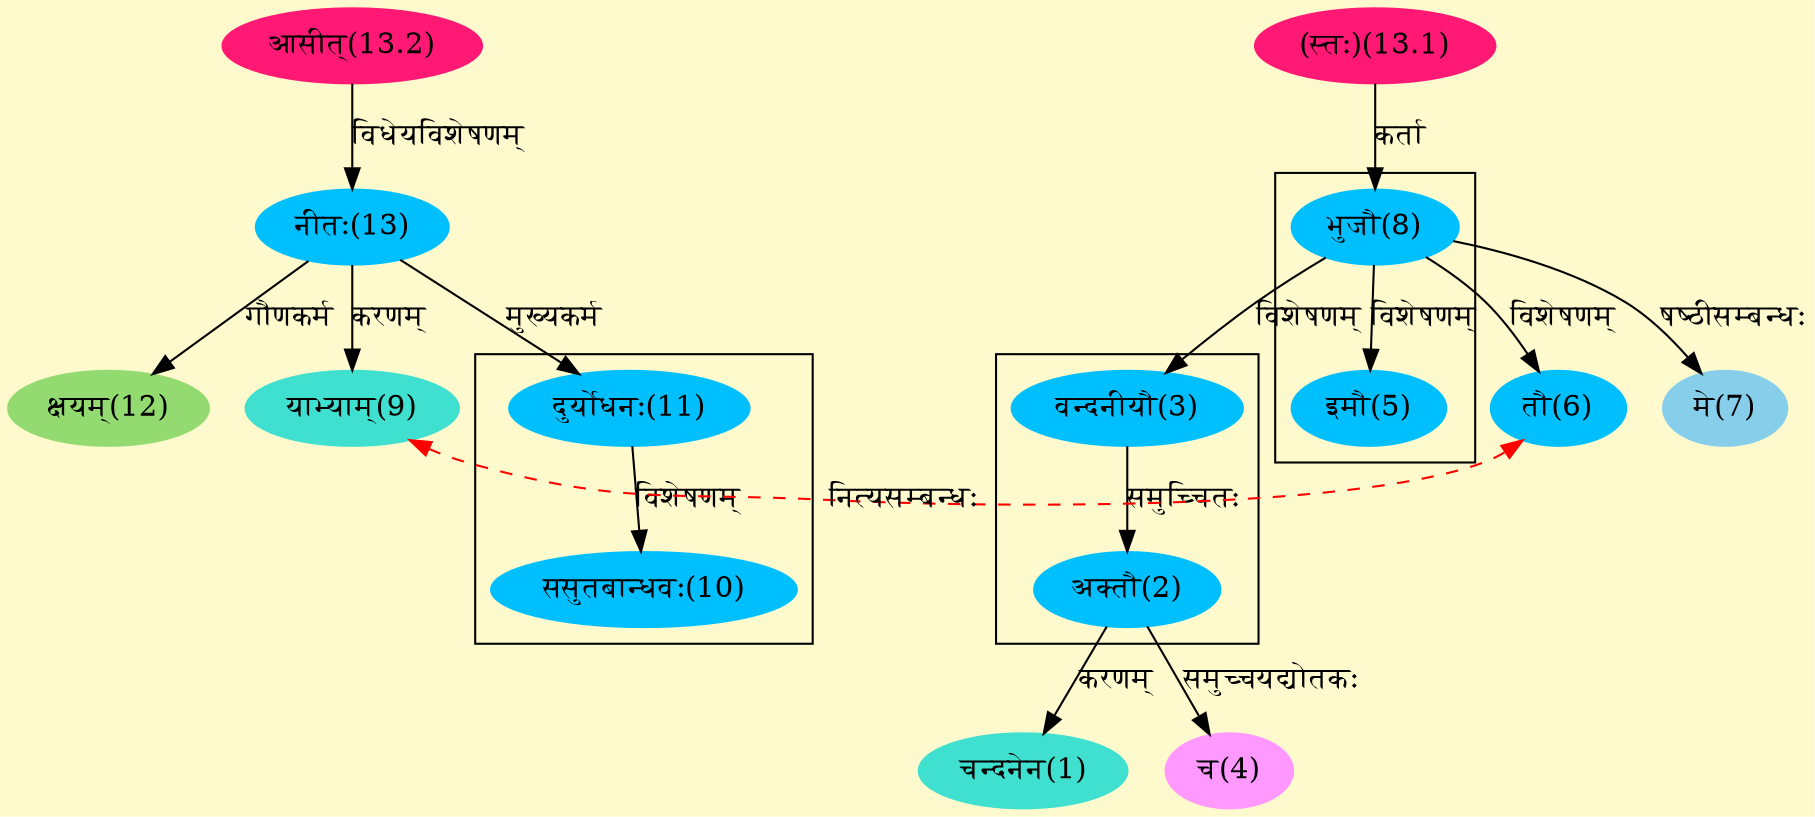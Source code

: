 digraph G{
rankdir=BT;
 compound=true;
 bgcolor="lemonchiffon1";

subgraph cluster_1{
Node2 [style=filled, color="#00BFFF" label = "अक्तौ(2)"]
Node3 [style=filled, color="#00BFFF" label = "वन्दनीयौ(3)"]

}

subgraph cluster_2{
Node3 [style=filled, color="#00BFFF" label = "वन्दनीयौ(3)"]
Node8 [style=filled, color="#00BFFF" label = "भुजौ(8)"]
Node5 [style=filled, color="#00BFFF" label = "इमौ(5)"]
Node6 [style=filled, color="#00BFFF" label = "तौ(6)"]

}

subgraph cluster_3{
Node10 [style=filled, color="#00BFFF" label = "ससुतबान्धवः(10)"]
Node11 [style=filled, color="#00BFFF" label = "दुर्योधनः(11)"]

}
Node1 [style=filled, color="#40E0D0" label = "चन्दनेन(1)"]
Node2 [style=filled, color="#00BFFF" label = "अक्तौ(2)"]
Node4 [style=filled, color="#FF99FF" label = "च(4)"]
Node7 [style=filled, color="#87CEEB" label = "मे(7)"]
Node8 [style=filled, color="#00BFFF" label = "भुजौ(8)"]
Node13_1 [style=filled, color="#FF1975" label = "(स्तः)(13.1)"]
Node9 [style=filled, color="#40E0D0" label = "याभ्याम्(9)"]
Node13 [style=filled, color="#00BFFF" label = "नीतः(13)"]
Node6 [style=filled, color="#00BFFF" label = "तौ(6)"]
Node11 [style=filled, color="#00BFFF" label = "दुर्योधनः(11)"]
Node12 [style=filled, color="#93DB70" label = "क्षयम्(12)"]
Node13_2 [style=filled, color="#FF1975" label = "आसीत्(13.2)"]
{rank = same; Node9; Node6;}
/* Start of Relations section */

Node1 -> Node2 [  label="करणम्"  dir="back" ]
Node2 -> Node3 [  label="समुच्चितः"  dir="back" ]
Node3 -> Node8 [  label="विशेषणम्"  dir="back" ]
Node4 -> Node2 [  label="समुच्चयद्योतकः"  dir="back" ]
Node5 -> Node8 [  label="विशेषणम्"  dir="back" ]
Node6 -> Node8 [  label="विशेषणम्"  dir="back" ]
Node7 -> Node8 [  label="षष्ठीसम्बन्धः"  dir="back" ]
Node8 -> Node13_1 [  label="कर्ता"  dir="back" ]
Node9 -> Node13 [  label="करणम्"  dir="back" ]
Node9 -> Node6 [ style=dashed color="red" label="नित्यसम्बन्धः"  dir="both" ]
Node10 -> Node11 [  label="विशेषणम्"  dir="back" ]
Node11 -> Node13 [  label="मुख्यकर्म"  dir="back" ]
Node12 -> Node13 [  label="गौणकर्म"  dir="back" ]
Node13 -> Node13_2 [  label="विधेयविशेषणम्"  dir="back" ]
}
